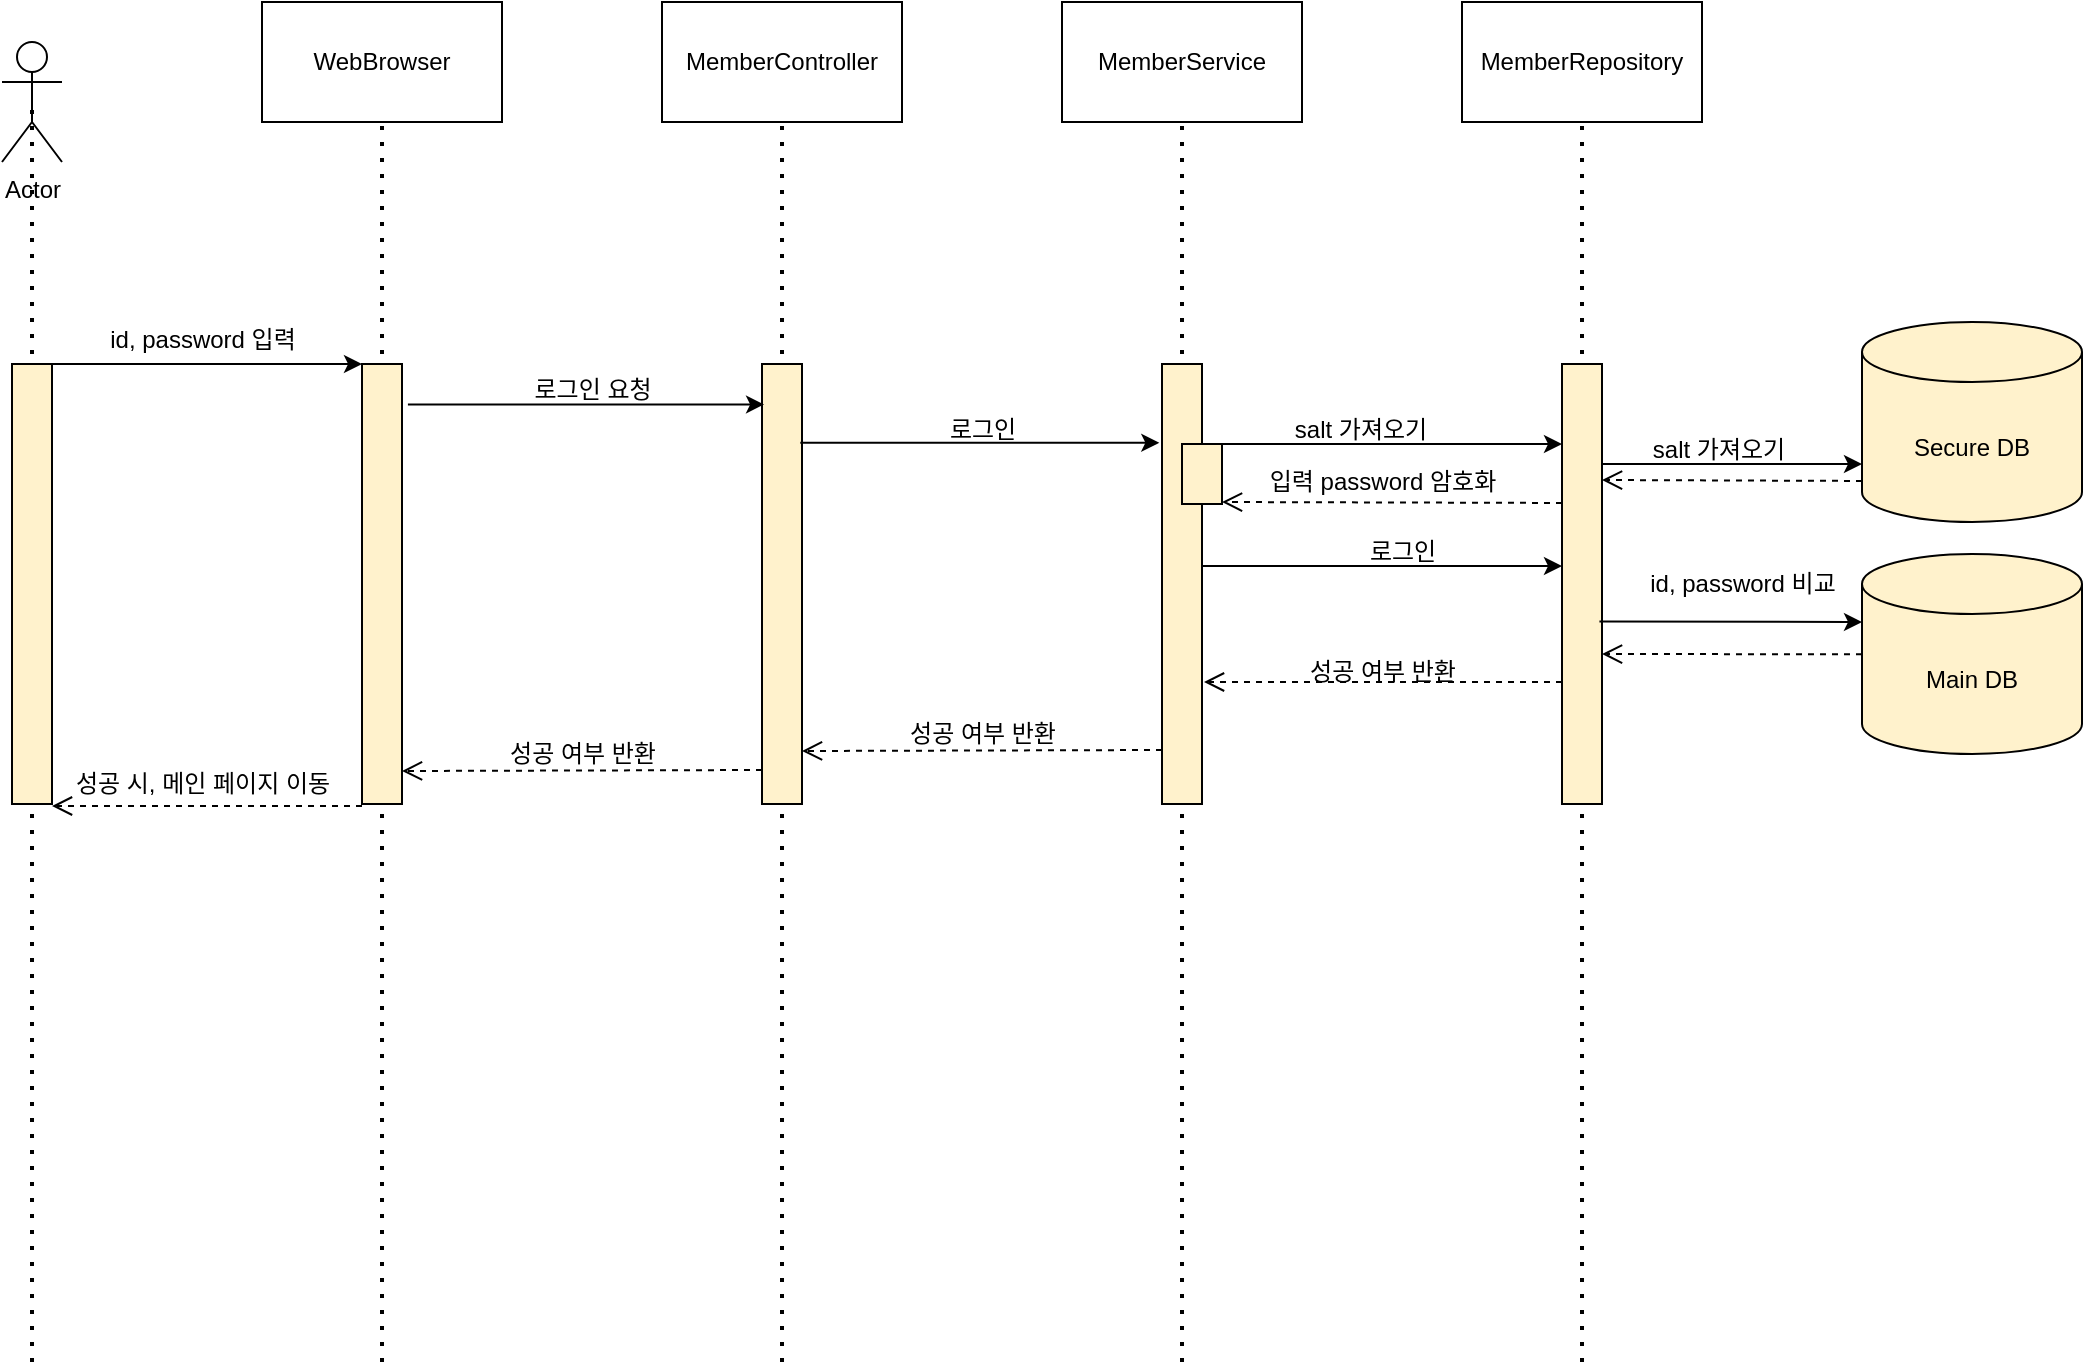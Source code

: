 <mxfile version="21.3.2" type="device">
  <diagram name="Page-1" id="2YBvvXClWsGukQMizWep">
    <mxGraphModel dx="1167" dy="1310" grid="1" gridSize="10" guides="1" tooltips="1" connect="1" arrows="1" fold="1" page="1" pageScale="1" pageWidth="850" pageHeight="1100" math="0" shadow="0">
      <root>
        <mxCell id="0" />
        <mxCell id="1" parent="0" />
        <mxCell id="j0nhdEGumB4P73b7gIvK-17" value="Actor" style="shape=umlActor;verticalLabelPosition=bottom;verticalAlign=top;html=1;outlineConnect=0;" vertex="1" parent="1">
          <mxGeometry x="30" y="60" width="30" height="60" as="geometry" />
        </mxCell>
        <mxCell id="j0nhdEGumB4P73b7gIvK-18" value="" style="endArrow=none;dashed=1;html=1;dashPattern=1 3;strokeWidth=2;rounded=0;entryX=0.5;entryY=0.5;entryDx=0;entryDy=0;entryPerimeter=0;" edge="1" parent="1" target="j0nhdEGumB4P73b7gIvK-17">
          <mxGeometry width="50" height="50" relative="1" as="geometry">
            <mxPoint x="45" y="720" as="sourcePoint" />
            <mxPoint x="480" y="380" as="targetPoint" />
          </mxGeometry>
        </mxCell>
        <mxCell id="j0nhdEGumB4P73b7gIvK-19" value="WebBrowser" style="rounded=0;whiteSpace=wrap;html=1;" vertex="1" parent="1">
          <mxGeometry x="160" y="40" width="120" height="60" as="geometry" />
        </mxCell>
        <mxCell id="j0nhdEGumB4P73b7gIvK-20" value="" style="endArrow=none;dashed=1;html=1;dashPattern=1 3;strokeWidth=2;rounded=0;entryX=0.5;entryY=1;entryDx=0;entryDy=0;" edge="1" parent="1" target="j0nhdEGumB4P73b7gIvK-19">
          <mxGeometry width="50" height="50" relative="1" as="geometry">
            <mxPoint x="220" y="720" as="sourcePoint" />
            <mxPoint x="55" y="100" as="targetPoint" />
          </mxGeometry>
        </mxCell>
        <mxCell id="j0nhdEGumB4P73b7gIvK-24" value="MemberController" style="rounded=0;whiteSpace=wrap;html=1;" vertex="1" parent="1">
          <mxGeometry x="360" y="40" width="120" height="60" as="geometry" />
        </mxCell>
        <mxCell id="j0nhdEGumB4P73b7gIvK-25" value="" style="endArrow=none;dashed=1;html=1;dashPattern=1 3;strokeWidth=2;rounded=0;entryX=0.5;entryY=1;entryDx=0;entryDy=0;" edge="1" parent="1" target="j0nhdEGumB4P73b7gIvK-24">
          <mxGeometry width="50" height="50" relative="1" as="geometry">
            <mxPoint x="420" y="720" as="sourcePoint" />
            <mxPoint x="255" y="100" as="targetPoint" />
          </mxGeometry>
        </mxCell>
        <mxCell id="j0nhdEGumB4P73b7gIvK-27" value="MemberService" style="rounded=0;whiteSpace=wrap;html=1;" vertex="1" parent="1">
          <mxGeometry x="560" y="40" width="120" height="60" as="geometry" />
        </mxCell>
        <mxCell id="j0nhdEGumB4P73b7gIvK-28" value="" style="endArrow=none;dashed=1;html=1;dashPattern=1 3;strokeWidth=2;rounded=0;entryX=0.5;entryY=1;entryDx=0;entryDy=0;" edge="1" parent="1" target="j0nhdEGumB4P73b7gIvK-27">
          <mxGeometry width="50" height="50" relative="1" as="geometry">
            <mxPoint x="620" y="720" as="sourcePoint" />
            <mxPoint x="455" y="100" as="targetPoint" />
          </mxGeometry>
        </mxCell>
        <mxCell id="j0nhdEGumB4P73b7gIvK-30" value="MemberRepository" style="rounded=0;whiteSpace=wrap;html=1;" vertex="1" parent="1">
          <mxGeometry x="760" y="40" width="120" height="60" as="geometry" />
        </mxCell>
        <mxCell id="j0nhdEGumB4P73b7gIvK-31" value="" style="endArrow=none;dashed=1;html=1;dashPattern=1 3;strokeWidth=2;rounded=0;entryX=0.5;entryY=1;entryDx=0;entryDy=0;" edge="1" parent="1" target="j0nhdEGumB4P73b7gIvK-30">
          <mxGeometry width="50" height="50" relative="1" as="geometry">
            <mxPoint x="820" y="720" as="sourcePoint" />
            <mxPoint x="655" y="100" as="targetPoint" />
          </mxGeometry>
        </mxCell>
        <mxCell id="j0nhdEGumB4P73b7gIvK-33" value="Secure DB" style="shape=cylinder3;whiteSpace=wrap;html=1;boundedLbl=1;backgroundOutline=1;size=15;fillColor=#FFF2CC;" vertex="1" parent="1">
          <mxGeometry x="960" y="200" width="110" height="100" as="geometry" />
        </mxCell>
        <mxCell id="j0nhdEGumB4P73b7gIvK-34" value="" style="rounded=0;whiteSpace=wrap;html=1;fillColor=#FFF2CC;" vertex="1" parent="1">
          <mxGeometry x="410" y="221" width="20" height="220" as="geometry" />
        </mxCell>
        <mxCell id="j0nhdEGumB4P73b7gIvK-35" value="" style="rounded=0;whiteSpace=wrap;html=1;fillColor=#FFF2CC;" vertex="1" parent="1">
          <mxGeometry x="610" y="221" width="20" height="220" as="geometry" />
        </mxCell>
        <mxCell id="j0nhdEGumB4P73b7gIvK-36" value="" style="rounded=0;whiteSpace=wrap;html=1;fillColor=#FFF2CC;" vertex="1" parent="1">
          <mxGeometry x="810" y="221" width="20" height="220" as="geometry" />
        </mxCell>
        <mxCell id="j0nhdEGumB4P73b7gIvK-37" value="" style="endArrow=classic;html=1;rounded=0;exitX=1;exitY=0;exitDx=0;exitDy=0;entryX=0;entryY=0;entryDx=0;entryDy=0;" edge="1" parent="1" source="j0nhdEGumB4P73b7gIvK-43" target="j0nhdEGumB4P73b7gIvK-44">
          <mxGeometry width="50" height="50" relative="1" as="geometry">
            <mxPoint x="210" y="281" as="sourcePoint" />
            <mxPoint x="207" y="241" as="targetPoint" />
          </mxGeometry>
        </mxCell>
        <mxCell id="j0nhdEGumB4P73b7gIvK-38" value="id, password&amp;nbsp;입력" style="text;html=1;align=center;verticalAlign=middle;resizable=0;points=[];autosize=1;strokeColor=none;fillColor=none;" vertex="1" parent="1">
          <mxGeometry x="70" y="194" width="120" height="30" as="geometry" />
        </mxCell>
        <mxCell id="j0nhdEGumB4P73b7gIvK-39" value="" style="endArrow=classic;html=1;rounded=0;entryX=0.052;entryY=0.092;entryDx=0;entryDy=0;entryPerimeter=0;exitX=1.148;exitY=0.092;exitDx=0;exitDy=0;exitPerimeter=0;" edge="1" parent="1" source="j0nhdEGumB4P73b7gIvK-44" target="j0nhdEGumB4P73b7gIvK-34">
          <mxGeometry width="50" height="50" relative="1" as="geometry">
            <mxPoint x="230" y="256" as="sourcePoint" />
            <mxPoint x="410" y="247" as="targetPoint" />
          </mxGeometry>
        </mxCell>
        <mxCell id="j0nhdEGumB4P73b7gIvK-40" value="로그인 요청" style="text;html=1;align=center;verticalAlign=middle;resizable=0;points=[];autosize=1;strokeColor=none;fillColor=none;" vertex="1" parent="1">
          <mxGeometry x="280" y="219" width="90" height="30" as="geometry" />
        </mxCell>
        <mxCell id="j0nhdEGumB4P73b7gIvK-41" value="" style="endArrow=classic;html=1;rounded=0;exitX=0.957;exitY=0.179;exitDx=0;exitDy=0;exitPerimeter=0;entryX=-0.067;entryY=0.179;entryDx=0;entryDy=0;entryPerimeter=0;" edge="1" parent="1" source="j0nhdEGumB4P73b7gIvK-34" target="j0nhdEGumB4P73b7gIvK-35">
          <mxGeometry width="50" height="50" relative="1" as="geometry">
            <mxPoint x="240" y="266" as="sourcePoint" />
            <mxPoint x="610" y="275" as="targetPoint" />
          </mxGeometry>
        </mxCell>
        <mxCell id="j0nhdEGumB4P73b7gIvK-42" value="로그인" style="text;html=1;align=center;verticalAlign=middle;resizable=0;points=[];autosize=1;strokeColor=none;fillColor=none;" vertex="1" parent="1">
          <mxGeometry x="490" y="239" width="60" height="30" as="geometry" />
        </mxCell>
        <mxCell id="j0nhdEGumB4P73b7gIvK-43" value="" style="rounded=0;whiteSpace=wrap;html=1;fillColor=#FFF2CC;" vertex="1" parent="1">
          <mxGeometry x="35" y="221" width="20" height="220" as="geometry" />
        </mxCell>
        <mxCell id="j0nhdEGumB4P73b7gIvK-44" value="" style="rounded=0;whiteSpace=wrap;html=1;fillColor=#FFF2CC;" vertex="1" parent="1">
          <mxGeometry x="210" y="221" width="20" height="220" as="geometry" />
        </mxCell>
        <mxCell id="j0nhdEGumB4P73b7gIvK-47" value="" style="endArrow=classic;html=1;rounded=0;exitX=0.957;exitY=0.179;exitDx=0;exitDy=0;exitPerimeter=0;entryX=-0.067;entryY=0.179;entryDx=0;entryDy=0;entryPerimeter=0;" edge="1" parent="1">
          <mxGeometry width="50" height="50" relative="1" as="geometry">
            <mxPoint x="630" y="322" as="sourcePoint" />
            <mxPoint x="810" y="322" as="targetPoint" />
          </mxGeometry>
        </mxCell>
        <mxCell id="j0nhdEGumB4P73b7gIvK-48" value="로그인" style="text;html=1;align=center;verticalAlign=middle;resizable=0;points=[];autosize=1;strokeColor=none;fillColor=none;" vertex="1" parent="1">
          <mxGeometry x="700" y="300" width="60" height="30" as="geometry" />
        </mxCell>
        <mxCell id="j0nhdEGumB4P73b7gIvK-50" value="" style="html=1;verticalAlign=bottom;endArrow=open;dashed=1;endSize=8;edgeStyle=elbowEdgeStyle;elbow=vertical;curved=0;rounded=0;entryX=1.05;entryY=0.723;entryDx=0;entryDy=0;entryPerimeter=0;" edge="1" parent="1" target="j0nhdEGumB4P73b7gIvK-35">
          <mxGeometry relative="1" as="geometry">
            <mxPoint x="810" y="380" as="sourcePoint" />
            <mxPoint x="650" y="380" as="targetPoint" />
            <Array as="points">
              <mxPoint x="690" y="380" />
            </Array>
          </mxGeometry>
        </mxCell>
        <mxCell id="j0nhdEGumB4P73b7gIvK-51" value="" style="html=1;verticalAlign=bottom;endArrow=open;dashed=1;endSize=8;edgeStyle=elbowEdgeStyle;elbow=vertical;curved=0;rounded=0;entryX=1;entryY=1;entryDx=0;entryDy=0;" edge="1" parent="1">
          <mxGeometry relative="1" as="geometry">
            <mxPoint x="610" y="414" as="sourcePoint" />
            <mxPoint x="430" y="414.52" as="targetPoint" />
          </mxGeometry>
        </mxCell>
        <mxCell id="j0nhdEGumB4P73b7gIvK-52" value="성공 여부 반환" style="text;html=1;align=center;verticalAlign=middle;resizable=0;points=[];autosize=1;strokeColor=none;fillColor=none;" vertex="1" parent="1">
          <mxGeometry x="470" y="391" width="100" height="30" as="geometry" />
        </mxCell>
        <mxCell id="j0nhdEGumB4P73b7gIvK-53" value="" style="html=1;verticalAlign=bottom;endArrow=open;dashed=1;endSize=8;edgeStyle=elbowEdgeStyle;elbow=vertical;curved=0;rounded=0;entryX=1;entryY=1;entryDx=0;entryDy=0;" edge="1" parent="1">
          <mxGeometry relative="1" as="geometry">
            <mxPoint x="410" y="424" as="sourcePoint" />
            <mxPoint x="230" y="424.52" as="targetPoint" />
          </mxGeometry>
        </mxCell>
        <mxCell id="j0nhdEGumB4P73b7gIvK-54" value="성공 여부 반환" style="text;html=1;align=center;verticalAlign=middle;resizable=0;points=[];autosize=1;strokeColor=none;fillColor=none;" vertex="1" parent="1">
          <mxGeometry x="270" y="401" width="100" height="30" as="geometry" />
        </mxCell>
        <mxCell id="j0nhdEGumB4P73b7gIvK-55" value="" style="html=1;verticalAlign=bottom;endArrow=open;dashed=1;endSize=8;edgeStyle=elbowEdgeStyle;elbow=vertical;curved=0;rounded=0;entryX=1;entryY=1;entryDx=0;entryDy=0;" edge="1" parent="1">
          <mxGeometry relative="1" as="geometry">
            <mxPoint x="210" y="442" as="sourcePoint" />
            <mxPoint x="55" y="441.52" as="targetPoint" />
          </mxGeometry>
        </mxCell>
        <mxCell id="j0nhdEGumB4P73b7gIvK-56" value="성공 시, 메인 페이지 이동" style="text;html=1;align=center;verticalAlign=middle;resizable=0;points=[];autosize=1;strokeColor=none;fillColor=none;" vertex="1" parent="1">
          <mxGeometry x="50" y="416" width="160" height="30" as="geometry" />
        </mxCell>
        <mxCell id="j0nhdEGumB4P73b7gIvK-58" value="salt 가져오기" style="text;html=1;align=center;verticalAlign=middle;resizable=0;points=[];autosize=1;strokeColor=none;fillColor=none;" vertex="1" parent="1">
          <mxGeometry x="664" y="239" width="90" height="30" as="geometry" />
        </mxCell>
        <mxCell id="j0nhdEGumB4P73b7gIvK-59" value="" style="rounded=0;whiteSpace=wrap;html=1;fillColor=#FFF2CC;" vertex="1" parent="1">
          <mxGeometry x="620" y="261" width="20" height="30" as="geometry" />
        </mxCell>
        <mxCell id="j0nhdEGumB4P73b7gIvK-60" value="Main DB" style="shape=cylinder3;whiteSpace=wrap;html=1;boundedLbl=1;backgroundOutline=1;size=15;fillColor=#FFF2CC;" vertex="1" parent="1">
          <mxGeometry x="960" y="316" width="110" height="100" as="geometry" />
        </mxCell>
        <mxCell id="j0nhdEGumB4P73b7gIvK-61" value="" style="endArrow=classic;html=1;rounded=0;exitX=0.75;exitY=0;exitDx=0;exitDy=0;" edge="1" parent="1" source="j0nhdEGumB4P73b7gIvK-59">
          <mxGeometry width="50" height="50" relative="1" as="geometry">
            <mxPoint x="660" y="261" as="sourcePoint" />
            <mxPoint x="810" y="261" as="targetPoint" />
          </mxGeometry>
        </mxCell>
        <mxCell id="j0nhdEGumB4P73b7gIvK-62" value="" style="endArrow=classic;html=1;rounded=0;exitX=0.75;exitY=0;exitDx=0;exitDy=0;" edge="1" parent="1">
          <mxGeometry width="50" height="50" relative="1" as="geometry">
            <mxPoint x="830" y="271" as="sourcePoint" />
            <mxPoint x="960" y="271" as="targetPoint" />
          </mxGeometry>
        </mxCell>
        <mxCell id="j0nhdEGumB4P73b7gIvK-63" value="salt 가져오기" style="text;html=1;align=center;verticalAlign=middle;resizable=0;points=[];autosize=1;strokeColor=none;fillColor=none;" vertex="1" parent="1">
          <mxGeometry x="843" y="249" width="90" height="30" as="geometry" />
        </mxCell>
        <mxCell id="j0nhdEGumB4P73b7gIvK-64" value="" style="html=1;verticalAlign=bottom;endArrow=open;dashed=1;endSize=8;edgeStyle=elbowEdgeStyle;elbow=vertical;curved=0;rounded=0;" edge="1" parent="1">
          <mxGeometry relative="1" as="geometry">
            <mxPoint x="960" y="279.48" as="sourcePoint" />
            <mxPoint x="830" y="279" as="targetPoint" />
            <Array as="points" />
          </mxGeometry>
        </mxCell>
        <mxCell id="j0nhdEGumB4P73b7gIvK-65" value="" style="html=1;verticalAlign=bottom;endArrow=open;dashed=1;endSize=8;edgeStyle=elbowEdgeStyle;elbow=vertical;curved=0;rounded=0;" edge="1" parent="1">
          <mxGeometry relative="1" as="geometry">
            <mxPoint x="810" y="290.48" as="sourcePoint" />
            <mxPoint x="640" y="290" as="targetPoint" />
          </mxGeometry>
        </mxCell>
        <mxCell id="j0nhdEGumB4P73b7gIvK-66" value="입력 password 암호화" style="text;html=1;align=center;verticalAlign=middle;resizable=0;points=[];autosize=1;strokeColor=none;fillColor=none;" vertex="1" parent="1">
          <mxGeometry x="650" y="265" width="140" height="30" as="geometry" />
        </mxCell>
        <mxCell id="j0nhdEGumB4P73b7gIvK-68" value="" style="endArrow=classic;html=1;rounded=0;exitX=0.936;exitY=0.585;exitDx=0;exitDy=0;exitPerimeter=0;" edge="1" parent="1" source="j0nhdEGumB4P73b7gIvK-36">
          <mxGeometry width="50" height="50" relative="1" as="geometry">
            <mxPoint x="830" y="340" as="sourcePoint" />
            <mxPoint x="960" y="350" as="targetPoint" />
          </mxGeometry>
        </mxCell>
        <mxCell id="j0nhdEGumB4P73b7gIvK-69" value="id, password 비교" style="text;html=1;align=center;verticalAlign=middle;resizable=0;points=[];autosize=1;strokeColor=none;fillColor=none;" vertex="1" parent="1">
          <mxGeometry x="840" y="316" width="120" height="30" as="geometry" />
        </mxCell>
        <mxCell id="j0nhdEGumB4P73b7gIvK-75" value="" style="html=1;verticalAlign=bottom;endArrow=open;dashed=1;endSize=8;edgeStyle=elbowEdgeStyle;elbow=vertical;curved=0;rounded=0;" edge="1" parent="1">
          <mxGeometry relative="1" as="geometry">
            <mxPoint x="960" y="366.14" as="sourcePoint" />
            <mxPoint x="830" y="365.66" as="targetPoint" />
            <Array as="points" />
          </mxGeometry>
        </mxCell>
        <mxCell id="j0nhdEGumB4P73b7gIvK-76" value="성공 여부 반환" style="text;html=1;align=center;verticalAlign=middle;resizable=0;points=[];autosize=1;strokeColor=none;fillColor=none;" vertex="1" parent="1">
          <mxGeometry x="670" y="360" width="100" height="30" as="geometry" />
        </mxCell>
      </root>
    </mxGraphModel>
  </diagram>
</mxfile>
